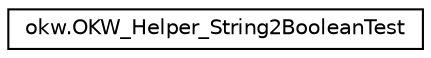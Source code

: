 digraph "Grafische Darstellung der Klassenhierarchie"
{
 // INTERACTIVE_SVG=YES
 // LATEX_PDF_SIZE
  edge [fontname="Helvetica",fontsize="10",labelfontname="Helvetica",labelfontsize="10"];
  node [fontname="Helvetica",fontsize="10",shape=record];
  rankdir="LR";
  Node0 [label="okw.OKW_Helper_String2BooleanTest",height=0.2,width=0.4,color="black", fillcolor="white", style="filled",URL="$classokw_1_1_o_k_w___helper___string2_boolean_test.html",tooltip=" "];
}
